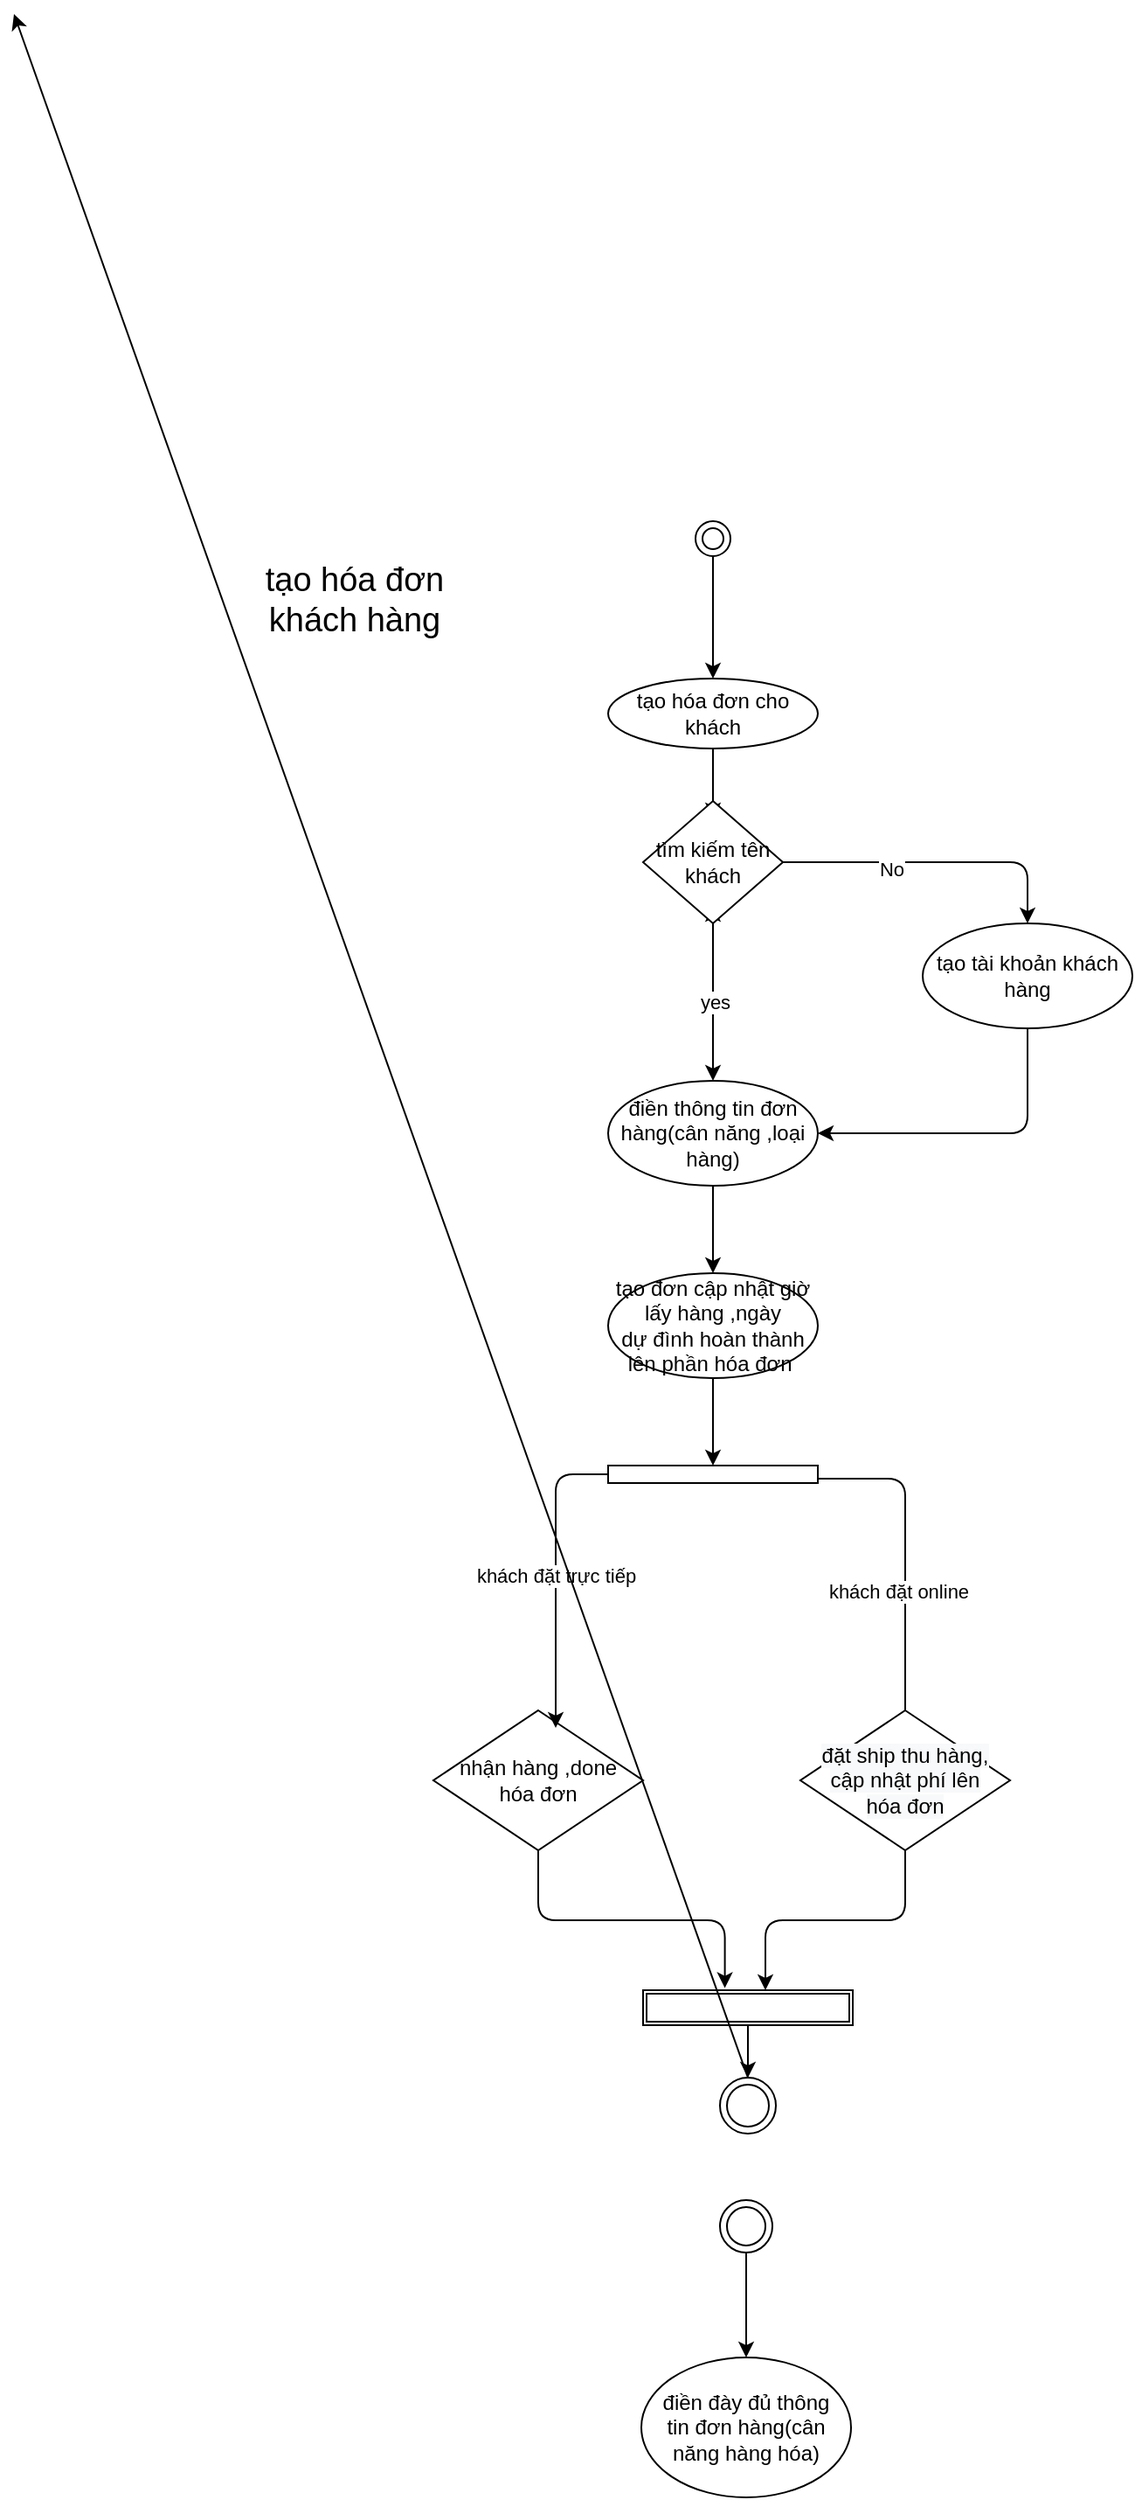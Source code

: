 <mxfile version="14.1.8" type="github">
  <diagram id="2knTgJoDHxA28MaCo3Mi" name="Page-1">
    <mxGraphModel dx="994" dy="524" grid="1" gridSize="10" guides="1" tooltips="1" connect="1" arrows="1" fold="1" page="1" pageScale="1" pageWidth="1654" pageHeight="2336" math="0" shadow="0">
      <root>
        <mxCell id="0" />
        <mxCell id="1" parent="0" />
        <mxCell id="s_vO13bZfQRbD7eqjtN0-29" value="nhận hàng ,done hóa&amp;nbsp;đơn" style="rhombus;whiteSpace=wrap;html=1;" vertex="1" parent="1">
          <mxGeometry x="240" y="970" width="120" height="80" as="geometry" />
        </mxCell>
        <mxCell id="s_vO13bZfQRbD7eqjtN0-38" value="" style="ellipse;shape=doubleEllipse;whiteSpace=wrap;html=1;aspect=fixed;" vertex="1" parent="1">
          <mxGeometry x="390" y="290" width="20" height="20" as="geometry" />
        </mxCell>
        <mxCell id="s_vO13bZfQRbD7eqjtN0-39" style="edgeStyle=orthogonalEdgeStyle;rounded=0;orthogonalLoop=1;jettySize=auto;html=1;exitX=0.5;exitY=1;exitDx=0;exitDy=0;" edge="1" parent="1" source="s_vO13bZfQRbD7eqjtN0-38" target="s_vO13bZfQRbD7eqjtN0-38">
          <mxGeometry relative="1" as="geometry" />
        </mxCell>
        <mxCell id="s_vO13bZfQRbD7eqjtN0-40" value="" style="edgeStyle=segmentEdgeStyle;endArrow=classic;html=1;" edge="1" parent="1">
          <mxGeometry width="50" height="50" relative="1" as="geometry">
            <mxPoint x="400" y="310" as="sourcePoint" />
            <mxPoint x="400" y="380" as="targetPoint" />
          </mxGeometry>
        </mxCell>
        <mxCell id="s_vO13bZfQRbD7eqjtN0-41" value="tạo hóa&amp;nbsp;đơn cho khách" style="ellipse;whiteSpace=wrap;html=1;" vertex="1" parent="1">
          <mxGeometry x="340" y="380" width="120" height="40" as="geometry" />
        </mxCell>
        <mxCell id="s_vO13bZfQRbD7eqjtN0-42" style="edgeStyle=orthogonalEdgeStyle;rounded=0;orthogonalLoop=1;jettySize=auto;html=1;exitX=0.5;exitY=1;exitDx=0;exitDy=0;" edge="1" parent="1" source="s_vO13bZfQRbD7eqjtN0-41">
          <mxGeometry relative="1" as="geometry">
            <mxPoint x="400" y="460" as="targetPoint" />
          </mxGeometry>
        </mxCell>
        <mxCell id="s_vO13bZfQRbD7eqjtN0-43" style="edgeStyle=orthogonalEdgeStyle;rounded=0;orthogonalLoop=1;jettySize=auto;html=1;exitX=0.5;exitY=1;exitDx=0;exitDy=0;" edge="1" parent="1" source="s_vO13bZfQRbD7eqjtN0-45">
          <mxGeometry relative="1" as="geometry">
            <mxPoint x="400" y="510" as="targetPoint" />
          </mxGeometry>
        </mxCell>
        <mxCell id="s_vO13bZfQRbD7eqjtN0-44" value="yes&lt;br&gt;" style="edgeStyle=orthogonalEdgeStyle;rounded=0;orthogonalLoop=1;jettySize=auto;html=1;exitX=0.5;exitY=1;exitDx=0;exitDy=0;" edge="1" parent="1" source="s_vO13bZfQRbD7eqjtN0-45">
          <mxGeometry relative="1" as="geometry">
            <mxPoint x="400" y="610" as="targetPoint" />
          </mxGeometry>
        </mxCell>
        <mxCell id="s_vO13bZfQRbD7eqjtN0-45" value="tìm kiếm tên khách" style="rhombus;whiteSpace=wrap;html=1;" vertex="1" parent="1">
          <mxGeometry x="360" y="450" width="80" height="70" as="geometry" />
        </mxCell>
        <mxCell id="s_vO13bZfQRbD7eqjtN0-46" value="" style="edgeStyle=elbowEdgeStyle;elbow=vertical;endArrow=classic;html=1;exitX=1;exitY=0.5;exitDx=0;exitDy=0;" edge="1" parent="1" source="s_vO13bZfQRbD7eqjtN0-45">
          <mxGeometry width="50" height="50" relative="1" as="geometry">
            <mxPoint x="400" y="520" as="sourcePoint" />
            <mxPoint x="580" y="520" as="targetPoint" />
            <Array as="points">
              <mxPoint x="490" y="485" />
            </Array>
          </mxGeometry>
        </mxCell>
        <mxCell id="s_vO13bZfQRbD7eqjtN0-47" value="No&lt;br&gt;" style="edgeLabel;html=1;align=center;verticalAlign=middle;resizable=0;points=[];" vertex="1" connectable="0" parent="s_vO13bZfQRbD7eqjtN0-46">
          <mxGeometry x="-0.297" y="-4" relative="1" as="geometry">
            <mxPoint as="offset" />
          </mxGeometry>
        </mxCell>
        <mxCell id="s_vO13bZfQRbD7eqjtN0-48" style="edgeStyle=orthogonalEdgeStyle;rounded=0;orthogonalLoop=1;jettySize=auto;html=1;exitX=0.5;exitY=1;exitDx=0;exitDy=0;" edge="1" parent="1" source="s_vO13bZfQRbD7eqjtN0-49" target="s_vO13bZfQRbD7eqjtN0-51">
          <mxGeometry relative="1" as="geometry">
            <mxPoint x="400" y="730" as="targetPoint" />
          </mxGeometry>
        </mxCell>
        <mxCell id="s_vO13bZfQRbD7eqjtN0-49" value="điền thông tin&amp;nbsp;đơn hàng(cân năng ,loại hàng)" style="ellipse;whiteSpace=wrap;html=1;" vertex="1" parent="1">
          <mxGeometry x="340" y="610" width="120" height="60" as="geometry" />
        </mxCell>
        <mxCell id="s_vO13bZfQRbD7eqjtN0-50" style="edgeStyle=orthogonalEdgeStyle;rounded=0;orthogonalLoop=1;jettySize=auto;html=1;" edge="1" parent="1" source="s_vO13bZfQRbD7eqjtN0-51">
          <mxGeometry relative="1" as="geometry">
            <mxPoint x="400" y="830" as="targetPoint" />
          </mxGeometry>
        </mxCell>
        <mxCell id="s_vO13bZfQRbD7eqjtN0-51" value="tạo&amp;nbsp;đơn cập nhật giờ lấy hàng ,ngày dự&amp;nbsp;đình hoàn thành lên&amp;nbsp;phần hóa&amp;nbsp;đơn&amp;nbsp;" style="ellipse;whiteSpace=wrap;html=1;" vertex="1" parent="1">
          <mxGeometry x="340" y="720" width="120" height="60" as="geometry" />
        </mxCell>
        <mxCell id="s_vO13bZfQRbD7eqjtN0-52" style="edgeStyle=orthogonalEdgeStyle;rounded=0;orthogonalLoop=1;jettySize=auto;html=1;exitX=0.5;exitY=1;exitDx=0;exitDy=0;" edge="1" parent="1">
          <mxGeometry relative="1" as="geometry">
            <mxPoint x="510" y="1050" as="sourcePoint" />
            <mxPoint x="510" y="1050" as="targetPoint" />
          </mxGeometry>
        </mxCell>
        <mxCell id="s_vO13bZfQRbD7eqjtN0-53" style="edgeStyle=orthogonalEdgeStyle;rounded=0;orthogonalLoop=1;jettySize=auto;html=1;exitX=0.5;exitY=1;exitDx=0;exitDy=0;" edge="1" parent="1">
          <mxGeometry relative="1" as="geometry">
            <mxPoint x="510" y="1050" as="sourcePoint" />
            <mxPoint x="510" y="1050" as="targetPoint" />
          </mxGeometry>
        </mxCell>
        <mxCell id="s_vO13bZfQRbD7eqjtN0-54" value="" style="rounded=0;whiteSpace=wrap;html=1;" vertex="1" parent="1">
          <mxGeometry x="340" y="830" width="120" height="10" as="geometry" />
        </mxCell>
        <mxCell id="s_vO13bZfQRbD7eqjtN0-55" value="khách&amp;nbsp;đặt trực tiếp" style="edgeStyle=segmentEdgeStyle;endArrow=classic;html=1;exitX=0;exitY=0.5;exitDx=0;exitDy=0;" edge="1" parent="1" source="s_vO13bZfQRbD7eqjtN0-54">
          <mxGeometry width="50" height="50" relative="1" as="geometry">
            <mxPoint x="400" y="1070" as="sourcePoint" />
            <mxPoint x="310" y="980" as="targetPoint" />
          </mxGeometry>
        </mxCell>
        <mxCell id="s_vO13bZfQRbD7eqjtN0-56" value="" style="edgeStyle=segmentEdgeStyle;endArrow=classic;html=1;exitX=1;exitY=0.75;exitDx=0;exitDy=0;entryX=0.5;entryY=0;entryDx=0;entryDy=0;" edge="1" parent="1" source="s_vO13bZfQRbD7eqjtN0-54">
          <mxGeometry width="50" height="50" relative="1" as="geometry">
            <mxPoint x="400" y="1070" as="sourcePoint" />
            <mxPoint x="510" y="990" as="targetPoint" />
          </mxGeometry>
        </mxCell>
        <mxCell id="s_vO13bZfQRbD7eqjtN0-57" value="khách&amp;nbsp;đặt online" style="edgeLabel;html=1;align=center;verticalAlign=middle;resizable=0;points=[];" vertex="1" connectable="0" parent="s_vO13bZfQRbD7eqjtN0-56">
          <mxGeometry x="0.127" y="-4" relative="1" as="geometry">
            <mxPoint as="offset" />
          </mxGeometry>
        </mxCell>
        <mxCell id="s_vO13bZfQRbD7eqjtN0-58" value="&#xa;&#xa;&lt;span style=&quot;color: rgb(0, 0, 0); font-family: helvetica; font-size: 12px; font-style: normal; font-weight: 400; letter-spacing: normal; text-align: center; text-indent: 0px; text-transform: none; word-spacing: 0px; background-color: rgb(248, 249, 250); display: inline; float: none;&quot;&gt;đặt ship thu hàng,&lt;/span&gt;&lt;br style=&quot;color: rgb(0, 0, 0); font-family: helvetica; font-size: 12px; font-style: normal; font-weight: 400; letter-spacing: normal; text-align: center; text-indent: 0px; text-transform: none; word-spacing: 0px; background-color: rgb(248, 249, 250);&quot;&gt;&lt;span style=&quot;color: rgb(0, 0, 0); font-family: helvetica; font-size: 12px; font-style: normal; font-weight: 400; letter-spacing: normal; text-align: center; text-indent: 0px; text-transform: none; word-spacing: 0px; background-color: rgb(248, 249, 250); display: inline; float: none;&quot;&gt;cập nhật phí lên hóa&amp;nbsp;đơn&lt;/span&gt;&#xa;&#xa;" style="rhombus;whiteSpace=wrap;html=1;" vertex="1" parent="1">
          <mxGeometry x="450" y="970" width="120" height="80" as="geometry" />
        </mxCell>
        <mxCell id="s_vO13bZfQRbD7eqjtN0-59" value="" style="edgeStyle=elbowEdgeStyle;elbow=vertical;endArrow=classic;html=1;exitX=0.5;exitY=1;exitDx=0;exitDy=0;" edge="1" parent="1" source="s_vO13bZfQRbD7eqjtN0-58">
          <mxGeometry width="50" height="50" relative="1" as="geometry">
            <mxPoint x="510" y="1072" as="sourcePoint" />
            <mxPoint x="430" y="1130" as="targetPoint" />
            <Array as="points">
              <mxPoint x="470" y="1090" />
            </Array>
          </mxGeometry>
        </mxCell>
        <mxCell id="s_vO13bZfQRbD7eqjtN0-60" value="" style="edgeStyle=elbowEdgeStyle;elbow=vertical;endArrow=classic;html=1;exitX=0.5;exitY=1;exitDx=0;exitDy=0;entryX=0.39;entryY=-0.06;entryDx=0;entryDy=0;entryPerimeter=0;" edge="1" parent="1" target="s_vO13bZfQRbD7eqjtN0-61">
          <mxGeometry width="50" height="50" relative="1" as="geometry">
            <mxPoint x="300" y="1050" as="sourcePoint" />
            <mxPoint x="390" y="1120" as="targetPoint" />
            <Array as="points">
              <mxPoint x="350" y="1090" />
            </Array>
          </mxGeometry>
        </mxCell>
        <mxCell id="s_vO13bZfQRbD7eqjtN0-61" value="" style="shape=ext;double=1;rounded=0;whiteSpace=wrap;html=1;" vertex="1" parent="1">
          <mxGeometry x="360" y="1130" width="120" height="20" as="geometry" />
        </mxCell>
        <mxCell id="s_vO13bZfQRbD7eqjtN0-62" style="edgeStyle=orthogonalEdgeStyle;rounded=0;orthogonalLoop=1;jettySize=auto;html=1;exitX=0.5;exitY=1;exitDx=0;exitDy=0;" edge="1" parent="1" source="s_vO13bZfQRbD7eqjtN0-61" target="s_vO13bZfQRbD7eqjtN0-61">
          <mxGeometry relative="1" as="geometry" />
        </mxCell>
        <mxCell id="s_vO13bZfQRbD7eqjtN0-63" value="" style="endArrow=classic;html=1;exitX=0.5;exitY=0;exitDx=0;exitDy=0;" edge="1" parent="1" source="s_vO13bZfQRbD7eqjtN0-65">
          <mxGeometry width="50" height="50" relative="1" as="geometry">
            <mxPoint x="390" y="1270" as="sourcePoint" />
            <mxPoint x="NaN" y="NaN" as="targetPoint" />
          </mxGeometry>
        </mxCell>
        <mxCell id="s_vO13bZfQRbD7eqjtN0-65" value="" style="ellipse;shape=doubleEllipse;whiteSpace=wrap;html=1;aspect=fixed;" vertex="1" parent="1">
          <mxGeometry x="404" y="1180" width="32" height="32" as="geometry" />
        </mxCell>
        <mxCell id="s_vO13bZfQRbD7eqjtN0-66" value="" style="endArrow=classic;html=1;entryX=0.5;entryY=0;entryDx=0;entryDy=0;" edge="1" parent="1" target="s_vO13bZfQRbD7eqjtN0-65">
          <mxGeometry width="50" height="50" relative="1" as="geometry">
            <mxPoint x="420" y="1150" as="sourcePoint" />
            <mxPoint x="440" y="1220" as="targetPoint" />
          </mxGeometry>
        </mxCell>
        <mxCell id="s_vO13bZfQRbD7eqjtN0-68" value="" style="edgeStyle=segmentEdgeStyle;endArrow=classic;html=1;exitX=0.5;exitY=1;exitDx=0;exitDy=0;entryX=1;entryY=0.5;entryDx=0;entryDy=0;" edge="1" parent="1" target="s_vO13bZfQRbD7eqjtN0-49">
          <mxGeometry width="50" height="50" relative="1" as="geometry">
            <mxPoint x="580" y="580" as="sourcePoint" />
            <mxPoint x="440" y="510" as="targetPoint" />
            <Array as="points">
              <mxPoint x="580" y="640" />
            </Array>
          </mxGeometry>
        </mxCell>
        <mxCell id="s_vO13bZfQRbD7eqjtN0-69" value="&lt;span&gt;tạo tài khoản khách hàng&lt;/span&gt;" style="ellipse;whiteSpace=wrap;html=1;" vertex="1" parent="1">
          <mxGeometry x="520" y="520" width="120" height="60" as="geometry" />
        </mxCell>
        <mxCell id="s_vO13bZfQRbD7eqjtN0-70" value="&lt;font style=&quot;font-size: 19px&quot;&gt;tạo hóa&amp;nbsp;đơn khách hàng&lt;/font&gt;" style="text;html=1;strokeColor=none;fillColor=none;align=center;verticalAlign=middle;whiteSpace=wrap;rounded=0;" vertex="1" parent="1">
          <mxGeometry x="120" y="280" width="150" height="110" as="geometry" />
        </mxCell>
        <mxCell id="s_vO13bZfQRbD7eqjtN0-73" style="edgeStyle=orthogonalEdgeStyle;rounded=0;orthogonalLoop=1;jettySize=auto;html=1;exitX=0.5;exitY=1;exitDx=0;exitDy=0;" edge="1" parent="1" source="s_vO13bZfQRbD7eqjtN0-72" target="s_vO13bZfQRbD7eqjtN0-74">
          <mxGeometry relative="1" as="geometry">
            <mxPoint x="419" y="1330" as="targetPoint" />
          </mxGeometry>
        </mxCell>
        <mxCell id="s_vO13bZfQRbD7eqjtN0-72" value="" style="ellipse;shape=doubleEllipse;whiteSpace=wrap;html=1;aspect=fixed;" vertex="1" parent="1">
          <mxGeometry x="404" y="1250" width="30" height="30" as="geometry" />
        </mxCell>
        <mxCell id="s_vO13bZfQRbD7eqjtN0-74" value="điền&amp;nbsp;đày&amp;nbsp;đủ thông tin&amp;nbsp;đơn hàng(cân năng hàng hóa)" style="ellipse;whiteSpace=wrap;html=1;" vertex="1" parent="1">
          <mxGeometry x="359" y="1340" width="120" height="80" as="geometry" />
        </mxCell>
      </root>
    </mxGraphModel>
  </diagram>
</mxfile>
